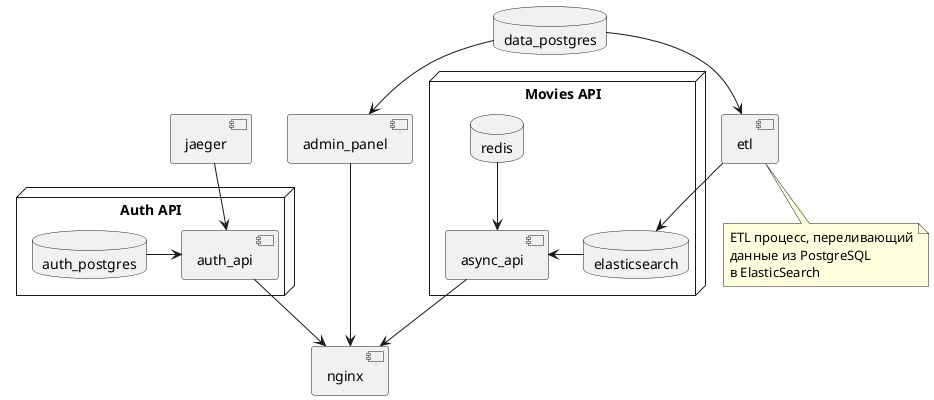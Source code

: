 @startuml
'https://plantuml.com/component-diagram

component   jaeger
component   admin_panel
database    data_postgres
component   nginx
component   etl

node "Movies API" {
    component   async_api
    database    elasticsearch
    database    redis
    elasticsearch -> async_api
    redis --> async_api
}

node "Auth API" {
    database    auth_postgres
    component   auth_api
    auth_postgres -> auth_api
}

jaeger --> auth_api
auth_api --> nginx
async_api --> nginx
admin_panel --> nginx
data_postgres --> admin_panel
data_postgres --> etl
etl --> elasticsearch

note bottom of etl
  ETL процесс, переливающий
  данные из PostgreSQL
  в ElasticSearch
end note
@enduml